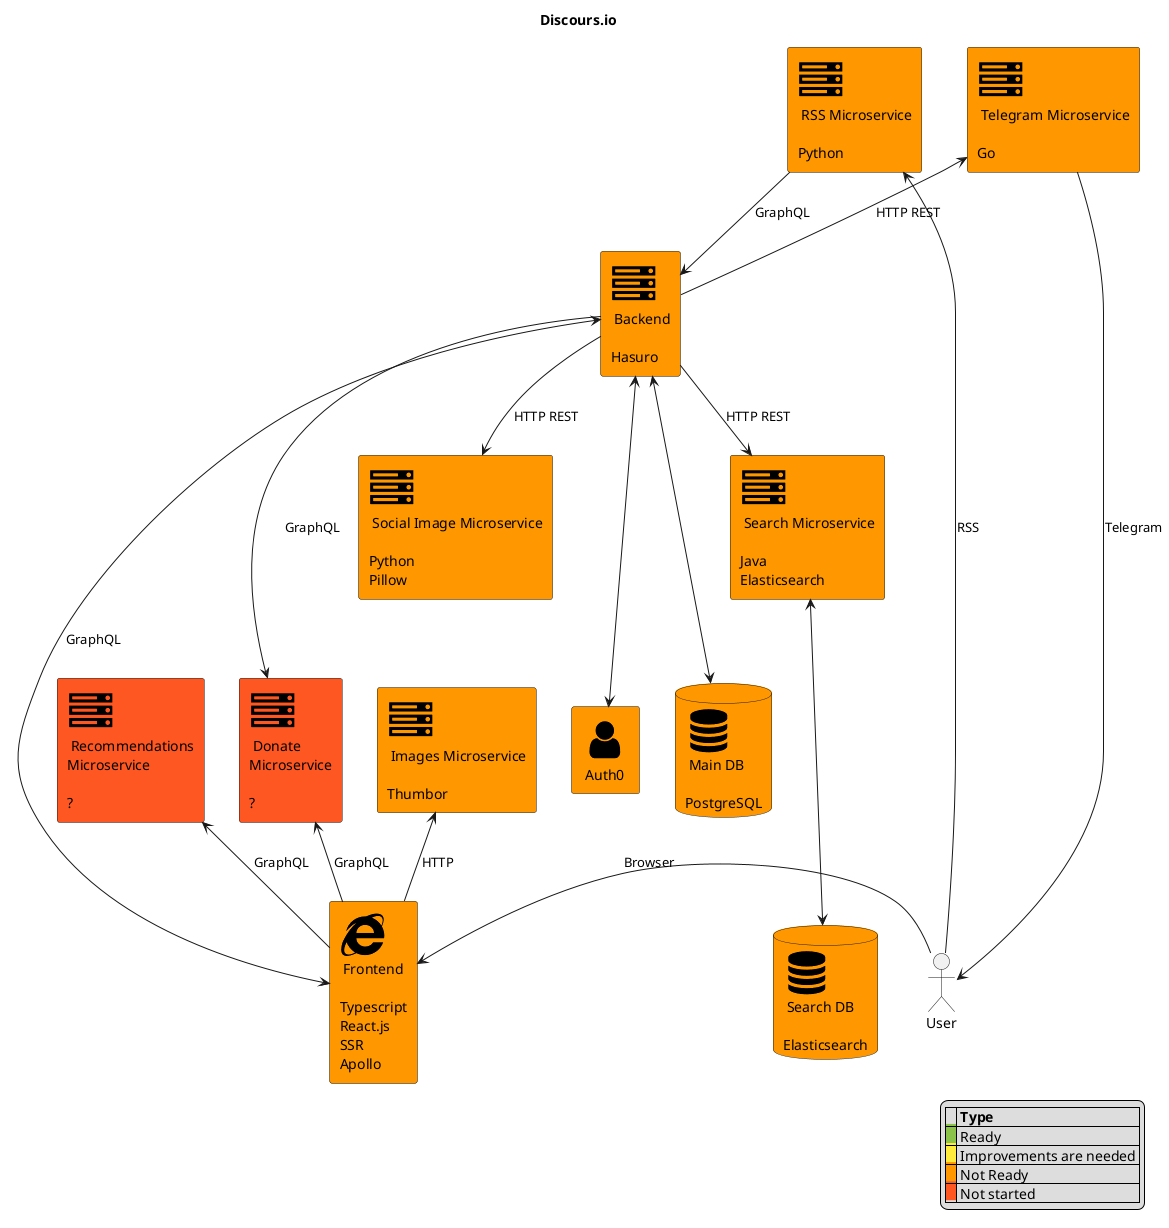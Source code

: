 @startuml
!include <tupadr3/common>
!include <tupadr3/font-awesome/server>
!include <tupadr3/font-awesome/internet_explorer>
!include <tupadr3/font-awesome/database>
!include <tupadr3/font-awesome/user>
title Discours.io
actor User
'Colors: https://materialuicolors.co/
FA_INTERNET_EXPLORER(frontend,Frontend\n\nTypescript\nReact.js\nSSR\nApollo) #FF9800
FA_SERVER(backend, Backend\n\nHasuro) #FF9800

FA_USER(auth0, Auth0) #FF9800

FA_DATABASE(maindb,Main DB\n\nPostgreSQL,database) #FF9800
FA_DATABASE(searchdb,Search DB\n\nElasticsearch,database) #FF9800

FA_SERVER(images_service, Images Microservice\n\nThumbor) #FF9800
FA_SERVER(search_service, Search Microservice\n\nJava\nElasticsearch) #FF9800
FA_SERVER(rss_service, RSS Microservice\n\nPython) #FF9800
FA_SERVER(telegram_service, Telegram Microservice\n\nGo) #FF9800
FA_SERVER(social_image_service, Social Image Microservice\n\nPython\nPillow) #FF9800

FA_SERVER(recommendations_service, Recommendations\nMicroservice\n\n?) #FF5722
FA_SERVER(donate_service, Donate\nMicroservice\n\n?) #FF5722


rss_service<-User: RSS
telegram_service->User: Telegram
frontend<-User: Browser

rss_service-->backend: GraphQL
telegram_service<--backend: HTTP REST

backend<->frontend: GraphQL

images_service<--frontend: HTTP
donate_service<--frontend: GraphQL
recommendations_service<--frontend: GraphQL

backend<--->maindb
backend<--->auth0
backend--->donate_service: GraphQL
backend-->search_service: HTTP REST
search_service<--->searchdb
backend-->social_image_service: HTTP REST

legend right
|= |= Type |
|<back:#8BC34A>   </back>| Ready |
|<back:#FFEB3B>   </back>| Improvements are needed |
|<back:#FF9800>   </back>| Not Ready |
|<back:#FF5722>   </back>| Not started |
endlegend 

@enduml
